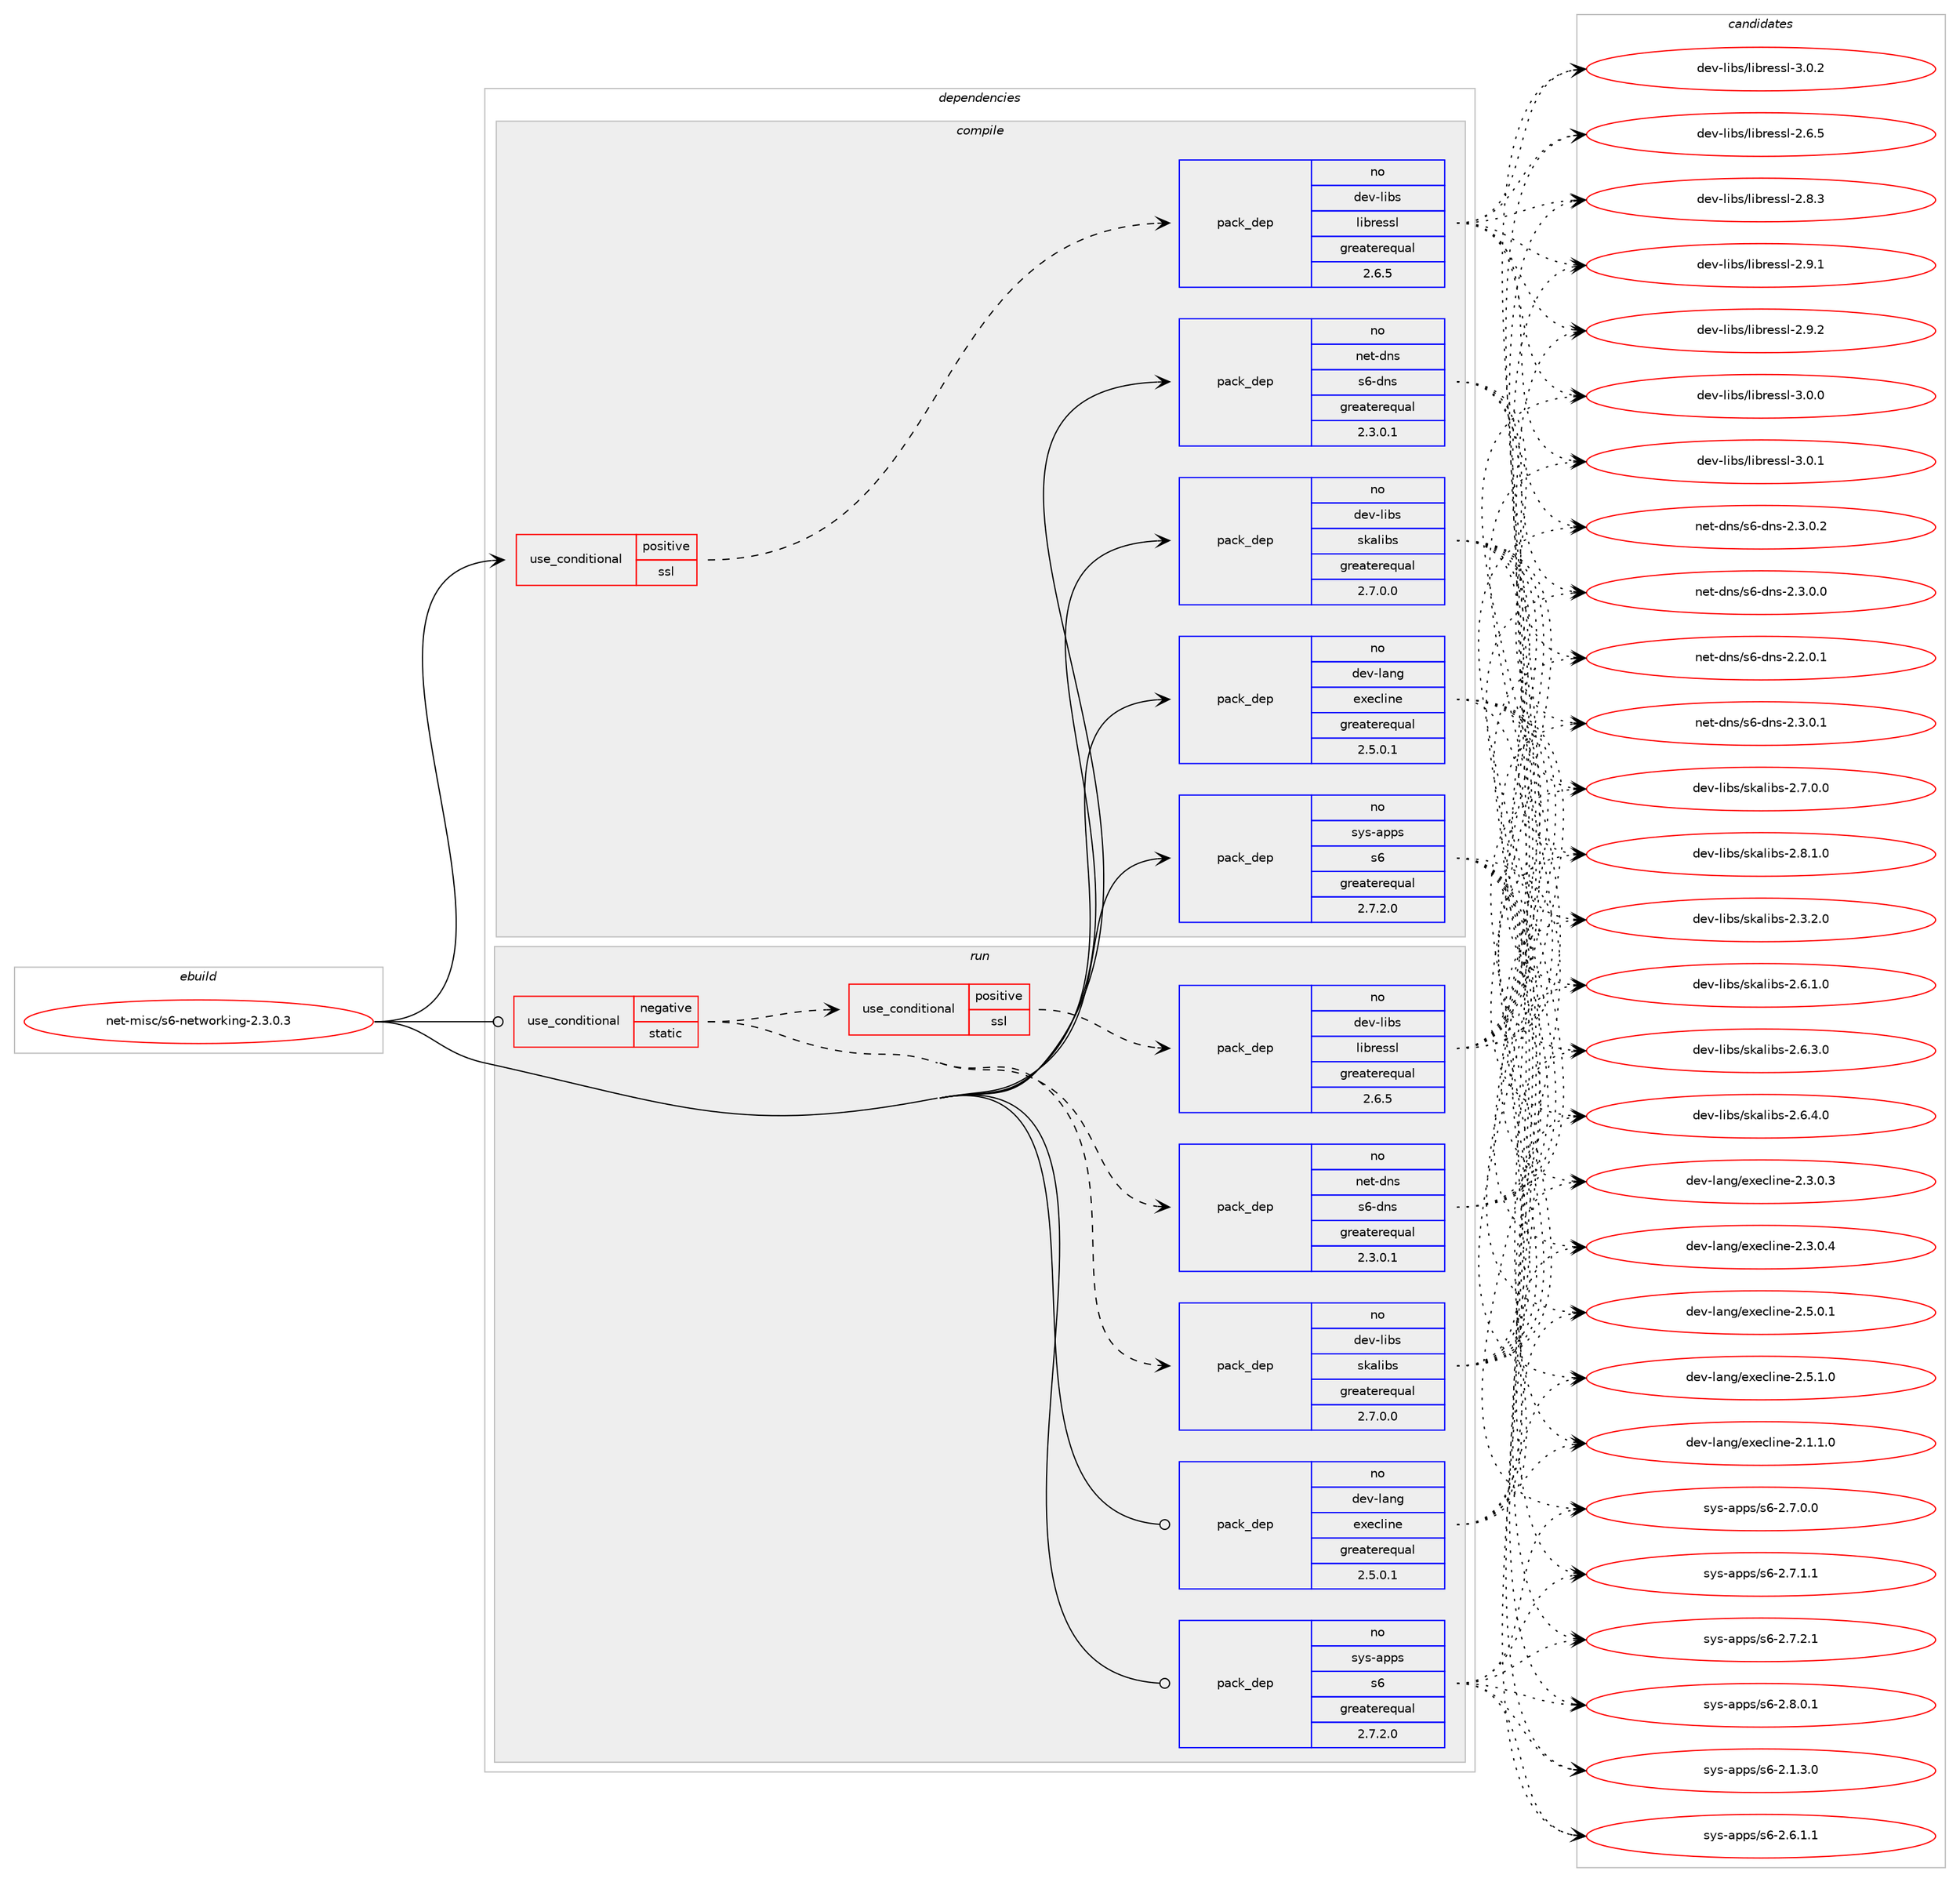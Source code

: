 digraph prolog {

# *************
# Graph options
# *************

newrank=true;
concentrate=true;
compound=true;
graph [rankdir=LR,fontname=Helvetica,fontsize=10,ranksep=1.5];#, ranksep=2.5, nodesep=0.2];
edge  [arrowhead=vee];
node  [fontname=Helvetica,fontsize=10];

# **********
# The ebuild
# **********

subgraph cluster_leftcol {
color=gray;
rank=same;
label=<<i>ebuild</i>>;
id [label="net-misc/s6-networking-2.3.0.3", color=red, width=4, href="../net-misc/s6-networking-2.3.0.3.svg"];
}

# ****************
# The dependencies
# ****************

subgraph cluster_midcol {
color=gray;
label=<<i>dependencies</i>>;
subgraph cluster_compile {
fillcolor="#eeeeee";
style=filled;
label=<<i>compile</i>>;
subgraph cond204048 {
dependency836750 [label=<<TABLE BORDER="0" CELLBORDER="1" CELLSPACING="0" CELLPADDING="4"><TR><TD ROWSPAN="3" CELLPADDING="10">use_conditional</TD></TR><TR><TD>positive</TD></TR><TR><TD>ssl</TD></TR></TABLE>>, shape=none, color=red];
subgraph pack617972 {
dependency836751 [label=<<TABLE BORDER="0" CELLBORDER="1" CELLSPACING="0" CELLPADDING="4" WIDTH="220"><TR><TD ROWSPAN="6" CELLPADDING="30">pack_dep</TD></TR><TR><TD WIDTH="110">no</TD></TR><TR><TD>dev-libs</TD></TR><TR><TD>libressl</TD></TR><TR><TD>greaterequal</TD></TR><TR><TD>2.6.5</TD></TR></TABLE>>, shape=none, color=blue];
}
dependency836750:e -> dependency836751:w [weight=20,style="dashed",arrowhead="vee"];
}
id:e -> dependency836750:w [weight=20,style="solid",arrowhead="vee"];
subgraph pack617973 {
dependency836752 [label=<<TABLE BORDER="0" CELLBORDER="1" CELLSPACING="0" CELLPADDING="4" WIDTH="220"><TR><TD ROWSPAN="6" CELLPADDING="30">pack_dep</TD></TR><TR><TD WIDTH="110">no</TD></TR><TR><TD>dev-lang</TD></TR><TR><TD>execline</TD></TR><TR><TD>greaterequal</TD></TR><TR><TD>2.5.0.1</TD></TR></TABLE>>, shape=none, color=blue];
}
id:e -> dependency836752:w [weight=20,style="solid",arrowhead="vee"];
subgraph pack617974 {
dependency836753 [label=<<TABLE BORDER="0" CELLBORDER="1" CELLSPACING="0" CELLPADDING="4" WIDTH="220"><TR><TD ROWSPAN="6" CELLPADDING="30">pack_dep</TD></TR><TR><TD WIDTH="110">no</TD></TR><TR><TD>dev-libs</TD></TR><TR><TD>skalibs</TD></TR><TR><TD>greaterequal</TD></TR><TR><TD>2.7.0.0</TD></TR></TABLE>>, shape=none, color=blue];
}
id:e -> dependency836753:w [weight=20,style="solid",arrowhead="vee"];
subgraph pack617975 {
dependency836754 [label=<<TABLE BORDER="0" CELLBORDER="1" CELLSPACING="0" CELLPADDING="4" WIDTH="220"><TR><TD ROWSPAN="6" CELLPADDING="30">pack_dep</TD></TR><TR><TD WIDTH="110">no</TD></TR><TR><TD>net-dns</TD></TR><TR><TD>s6-dns</TD></TR><TR><TD>greaterequal</TD></TR><TR><TD>2.3.0.1</TD></TR></TABLE>>, shape=none, color=blue];
}
id:e -> dependency836754:w [weight=20,style="solid",arrowhead="vee"];
subgraph pack617976 {
dependency836755 [label=<<TABLE BORDER="0" CELLBORDER="1" CELLSPACING="0" CELLPADDING="4" WIDTH="220"><TR><TD ROWSPAN="6" CELLPADDING="30">pack_dep</TD></TR><TR><TD WIDTH="110">no</TD></TR><TR><TD>sys-apps</TD></TR><TR><TD>s6</TD></TR><TR><TD>greaterequal</TD></TR><TR><TD>2.7.2.0</TD></TR></TABLE>>, shape=none, color=blue];
}
id:e -> dependency836755:w [weight=20,style="solid",arrowhead="vee"];
}
subgraph cluster_compileandrun {
fillcolor="#eeeeee";
style=filled;
label=<<i>compile and run</i>>;
}
subgraph cluster_run {
fillcolor="#eeeeee";
style=filled;
label=<<i>run</i>>;
subgraph cond204049 {
dependency836756 [label=<<TABLE BORDER="0" CELLBORDER="1" CELLSPACING="0" CELLPADDING="4"><TR><TD ROWSPAN="3" CELLPADDING="10">use_conditional</TD></TR><TR><TD>negative</TD></TR><TR><TD>static</TD></TR></TABLE>>, shape=none, color=red];
subgraph pack617977 {
dependency836757 [label=<<TABLE BORDER="0" CELLBORDER="1" CELLSPACING="0" CELLPADDING="4" WIDTH="220"><TR><TD ROWSPAN="6" CELLPADDING="30">pack_dep</TD></TR><TR><TD WIDTH="110">no</TD></TR><TR><TD>net-dns</TD></TR><TR><TD>s6-dns</TD></TR><TR><TD>greaterequal</TD></TR><TR><TD>2.3.0.1</TD></TR></TABLE>>, shape=none, color=blue];
}
dependency836756:e -> dependency836757:w [weight=20,style="dashed",arrowhead="vee"];
subgraph pack617978 {
dependency836758 [label=<<TABLE BORDER="0" CELLBORDER="1" CELLSPACING="0" CELLPADDING="4" WIDTH="220"><TR><TD ROWSPAN="6" CELLPADDING="30">pack_dep</TD></TR><TR><TD WIDTH="110">no</TD></TR><TR><TD>dev-libs</TD></TR><TR><TD>skalibs</TD></TR><TR><TD>greaterequal</TD></TR><TR><TD>2.7.0.0</TD></TR></TABLE>>, shape=none, color=blue];
}
dependency836756:e -> dependency836758:w [weight=20,style="dashed",arrowhead="vee"];
subgraph cond204050 {
dependency836759 [label=<<TABLE BORDER="0" CELLBORDER="1" CELLSPACING="0" CELLPADDING="4"><TR><TD ROWSPAN="3" CELLPADDING="10">use_conditional</TD></TR><TR><TD>positive</TD></TR><TR><TD>ssl</TD></TR></TABLE>>, shape=none, color=red];
subgraph pack617979 {
dependency836760 [label=<<TABLE BORDER="0" CELLBORDER="1" CELLSPACING="0" CELLPADDING="4" WIDTH="220"><TR><TD ROWSPAN="6" CELLPADDING="30">pack_dep</TD></TR><TR><TD WIDTH="110">no</TD></TR><TR><TD>dev-libs</TD></TR><TR><TD>libressl</TD></TR><TR><TD>greaterequal</TD></TR><TR><TD>2.6.5</TD></TR></TABLE>>, shape=none, color=blue];
}
dependency836759:e -> dependency836760:w [weight=20,style="dashed",arrowhead="vee"];
}
dependency836756:e -> dependency836759:w [weight=20,style="dashed",arrowhead="vee"];
}
id:e -> dependency836756:w [weight=20,style="solid",arrowhead="odot"];
subgraph pack617980 {
dependency836761 [label=<<TABLE BORDER="0" CELLBORDER="1" CELLSPACING="0" CELLPADDING="4" WIDTH="220"><TR><TD ROWSPAN="6" CELLPADDING="30">pack_dep</TD></TR><TR><TD WIDTH="110">no</TD></TR><TR><TD>dev-lang</TD></TR><TR><TD>execline</TD></TR><TR><TD>greaterequal</TD></TR><TR><TD>2.5.0.1</TD></TR></TABLE>>, shape=none, color=blue];
}
id:e -> dependency836761:w [weight=20,style="solid",arrowhead="odot"];
subgraph pack617981 {
dependency836762 [label=<<TABLE BORDER="0" CELLBORDER="1" CELLSPACING="0" CELLPADDING="4" WIDTH="220"><TR><TD ROWSPAN="6" CELLPADDING="30">pack_dep</TD></TR><TR><TD WIDTH="110">no</TD></TR><TR><TD>sys-apps</TD></TR><TR><TD>s6</TD></TR><TR><TD>greaterequal</TD></TR><TR><TD>2.7.2.0</TD></TR></TABLE>>, shape=none, color=blue];
}
id:e -> dependency836762:w [weight=20,style="solid",arrowhead="odot"];
}
}

# **************
# The candidates
# **************

subgraph cluster_choices {
rank=same;
color=gray;
label=<<i>candidates</i>>;

subgraph choice617972 {
color=black;
nodesep=1;
choice10010111845108105981154710810598114101115115108455046544653 [label="dev-libs/libressl-2.6.5", color=red, width=4,href="../dev-libs/libressl-2.6.5.svg"];
choice10010111845108105981154710810598114101115115108455046564651 [label="dev-libs/libressl-2.8.3", color=red, width=4,href="../dev-libs/libressl-2.8.3.svg"];
choice10010111845108105981154710810598114101115115108455046574649 [label="dev-libs/libressl-2.9.1", color=red, width=4,href="../dev-libs/libressl-2.9.1.svg"];
choice10010111845108105981154710810598114101115115108455046574650 [label="dev-libs/libressl-2.9.2", color=red, width=4,href="../dev-libs/libressl-2.9.2.svg"];
choice10010111845108105981154710810598114101115115108455146484648 [label="dev-libs/libressl-3.0.0", color=red, width=4,href="../dev-libs/libressl-3.0.0.svg"];
choice10010111845108105981154710810598114101115115108455146484649 [label="dev-libs/libressl-3.0.1", color=red, width=4,href="../dev-libs/libressl-3.0.1.svg"];
choice10010111845108105981154710810598114101115115108455146484650 [label="dev-libs/libressl-3.0.2", color=red, width=4,href="../dev-libs/libressl-3.0.2.svg"];
dependency836751:e -> choice10010111845108105981154710810598114101115115108455046544653:w [style=dotted,weight="100"];
dependency836751:e -> choice10010111845108105981154710810598114101115115108455046564651:w [style=dotted,weight="100"];
dependency836751:e -> choice10010111845108105981154710810598114101115115108455046574649:w [style=dotted,weight="100"];
dependency836751:e -> choice10010111845108105981154710810598114101115115108455046574650:w [style=dotted,weight="100"];
dependency836751:e -> choice10010111845108105981154710810598114101115115108455146484648:w [style=dotted,weight="100"];
dependency836751:e -> choice10010111845108105981154710810598114101115115108455146484649:w [style=dotted,weight="100"];
dependency836751:e -> choice10010111845108105981154710810598114101115115108455146484650:w [style=dotted,weight="100"];
}
subgraph choice617973 {
color=black;
nodesep=1;
choice100101118451089711010347101120101991081051101014550464946494648 [label="dev-lang/execline-2.1.1.0", color=red, width=4,href="../dev-lang/execline-2.1.1.0.svg"];
choice100101118451089711010347101120101991081051101014550465146484651 [label="dev-lang/execline-2.3.0.3", color=red, width=4,href="../dev-lang/execline-2.3.0.3.svg"];
choice100101118451089711010347101120101991081051101014550465146484652 [label="dev-lang/execline-2.3.0.4", color=red, width=4,href="../dev-lang/execline-2.3.0.4.svg"];
choice100101118451089711010347101120101991081051101014550465346484649 [label="dev-lang/execline-2.5.0.1", color=red, width=4,href="../dev-lang/execline-2.5.0.1.svg"];
choice100101118451089711010347101120101991081051101014550465346494648 [label="dev-lang/execline-2.5.1.0", color=red, width=4,href="../dev-lang/execline-2.5.1.0.svg"];
dependency836752:e -> choice100101118451089711010347101120101991081051101014550464946494648:w [style=dotted,weight="100"];
dependency836752:e -> choice100101118451089711010347101120101991081051101014550465146484651:w [style=dotted,weight="100"];
dependency836752:e -> choice100101118451089711010347101120101991081051101014550465146484652:w [style=dotted,weight="100"];
dependency836752:e -> choice100101118451089711010347101120101991081051101014550465346484649:w [style=dotted,weight="100"];
dependency836752:e -> choice100101118451089711010347101120101991081051101014550465346494648:w [style=dotted,weight="100"];
}
subgraph choice617974 {
color=black;
nodesep=1;
choice10010111845108105981154711510797108105981154550465146504648 [label="dev-libs/skalibs-2.3.2.0", color=red, width=4,href="../dev-libs/skalibs-2.3.2.0.svg"];
choice10010111845108105981154711510797108105981154550465446494648 [label="dev-libs/skalibs-2.6.1.0", color=red, width=4,href="../dev-libs/skalibs-2.6.1.0.svg"];
choice10010111845108105981154711510797108105981154550465446514648 [label="dev-libs/skalibs-2.6.3.0", color=red, width=4,href="../dev-libs/skalibs-2.6.3.0.svg"];
choice10010111845108105981154711510797108105981154550465446524648 [label="dev-libs/skalibs-2.6.4.0", color=red, width=4,href="../dev-libs/skalibs-2.6.4.0.svg"];
choice10010111845108105981154711510797108105981154550465546484648 [label="dev-libs/skalibs-2.7.0.0", color=red, width=4,href="../dev-libs/skalibs-2.7.0.0.svg"];
choice10010111845108105981154711510797108105981154550465646494648 [label="dev-libs/skalibs-2.8.1.0", color=red, width=4,href="../dev-libs/skalibs-2.8.1.0.svg"];
dependency836753:e -> choice10010111845108105981154711510797108105981154550465146504648:w [style=dotted,weight="100"];
dependency836753:e -> choice10010111845108105981154711510797108105981154550465446494648:w [style=dotted,weight="100"];
dependency836753:e -> choice10010111845108105981154711510797108105981154550465446514648:w [style=dotted,weight="100"];
dependency836753:e -> choice10010111845108105981154711510797108105981154550465446524648:w [style=dotted,weight="100"];
dependency836753:e -> choice10010111845108105981154711510797108105981154550465546484648:w [style=dotted,weight="100"];
dependency836753:e -> choice10010111845108105981154711510797108105981154550465646494648:w [style=dotted,weight="100"];
}
subgraph choice617975 {
color=black;
nodesep=1;
choice110101116451001101154711554451001101154550465046484649 [label="net-dns/s6-dns-2.2.0.1", color=red, width=4,href="../net-dns/s6-dns-2.2.0.1.svg"];
choice110101116451001101154711554451001101154550465146484648 [label="net-dns/s6-dns-2.3.0.0", color=red, width=4,href="../net-dns/s6-dns-2.3.0.0.svg"];
choice110101116451001101154711554451001101154550465146484649 [label="net-dns/s6-dns-2.3.0.1", color=red, width=4,href="../net-dns/s6-dns-2.3.0.1.svg"];
choice110101116451001101154711554451001101154550465146484650 [label="net-dns/s6-dns-2.3.0.2", color=red, width=4,href="../net-dns/s6-dns-2.3.0.2.svg"];
dependency836754:e -> choice110101116451001101154711554451001101154550465046484649:w [style=dotted,weight="100"];
dependency836754:e -> choice110101116451001101154711554451001101154550465146484648:w [style=dotted,weight="100"];
dependency836754:e -> choice110101116451001101154711554451001101154550465146484649:w [style=dotted,weight="100"];
dependency836754:e -> choice110101116451001101154711554451001101154550465146484650:w [style=dotted,weight="100"];
}
subgraph choice617976 {
color=black;
nodesep=1;
choice115121115459711211211547115544550464946514648 [label="sys-apps/s6-2.1.3.0", color=red, width=4,href="../sys-apps/s6-2.1.3.0.svg"];
choice115121115459711211211547115544550465446494649 [label="sys-apps/s6-2.6.1.1", color=red, width=4,href="../sys-apps/s6-2.6.1.1.svg"];
choice115121115459711211211547115544550465546484648 [label="sys-apps/s6-2.7.0.0", color=red, width=4,href="../sys-apps/s6-2.7.0.0.svg"];
choice115121115459711211211547115544550465546494649 [label="sys-apps/s6-2.7.1.1", color=red, width=4,href="../sys-apps/s6-2.7.1.1.svg"];
choice115121115459711211211547115544550465546504649 [label="sys-apps/s6-2.7.2.1", color=red, width=4,href="../sys-apps/s6-2.7.2.1.svg"];
choice115121115459711211211547115544550465646484649 [label="sys-apps/s6-2.8.0.1", color=red, width=4,href="../sys-apps/s6-2.8.0.1.svg"];
dependency836755:e -> choice115121115459711211211547115544550464946514648:w [style=dotted,weight="100"];
dependency836755:e -> choice115121115459711211211547115544550465446494649:w [style=dotted,weight="100"];
dependency836755:e -> choice115121115459711211211547115544550465546484648:w [style=dotted,weight="100"];
dependency836755:e -> choice115121115459711211211547115544550465546494649:w [style=dotted,weight="100"];
dependency836755:e -> choice115121115459711211211547115544550465546504649:w [style=dotted,weight="100"];
dependency836755:e -> choice115121115459711211211547115544550465646484649:w [style=dotted,weight="100"];
}
subgraph choice617977 {
color=black;
nodesep=1;
choice110101116451001101154711554451001101154550465046484649 [label="net-dns/s6-dns-2.2.0.1", color=red, width=4,href="../net-dns/s6-dns-2.2.0.1.svg"];
choice110101116451001101154711554451001101154550465146484648 [label="net-dns/s6-dns-2.3.0.0", color=red, width=4,href="../net-dns/s6-dns-2.3.0.0.svg"];
choice110101116451001101154711554451001101154550465146484649 [label="net-dns/s6-dns-2.3.0.1", color=red, width=4,href="../net-dns/s6-dns-2.3.0.1.svg"];
choice110101116451001101154711554451001101154550465146484650 [label="net-dns/s6-dns-2.3.0.2", color=red, width=4,href="../net-dns/s6-dns-2.3.0.2.svg"];
dependency836757:e -> choice110101116451001101154711554451001101154550465046484649:w [style=dotted,weight="100"];
dependency836757:e -> choice110101116451001101154711554451001101154550465146484648:w [style=dotted,weight="100"];
dependency836757:e -> choice110101116451001101154711554451001101154550465146484649:w [style=dotted,weight="100"];
dependency836757:e -> choice110101116451001101154711554451001101154550465146484650:w [style=dotted,weight="100"];
}
subgraph choice617978 {
color=black;
nodesep=1;
choice10010111845108105981154711510797108105981154550465146504648 [label="dev-libs/skalibs-2.3.2.0", color=red, width=4,href="../dev-libs/skalibs-2.3.2.0.svg"];
choice10010111845108105981154711510797108105981154550465446494648 [label="dev-libs/skalibs-2.6.1.0", color=red, width=4,href="../dev-libs/skalibs-2.6.1.0.svg"];
choice10010111845108105981154711510797108105981154550465446514648 [label="dev-libs/skalibs-2.6.3.0", color=red, width=4,href="../dev-libs/skalibs-2.6.3.0.svg"];
choice10010111845108105981154711510797108105981154550465446524648 [label="dev-libs/skalibs-2.6.4.0", color=red, width=4,href="../dev-libs/skalibs-2.6.4.0.svg"];
choice10010111845108105981154711510797108105981154550465546484648 [label="dev-libs/skalibs-2.7.0.0", color=red, width=4,href="../dev-libs/skalibs-2.7.0.0.svg"];
choice10010111845108105981154711510797108105981154550465646494648 [label="dev-libs/skalibs-2.8.1.0", color=red, width=4,href="../dev-libs/skalibs-2.8.1.0.svg"];
dependency836758:e -> choice10010111845108105981154711510797108105981154550465146504648:w [style=dotted,weight="100"];
dependency836758:e -> choice10010111845108105981154711510797108105981154550465446494648:w [style=dotted,weight="100"];
dependency836758:e -> choice10010111845108105981154711510797108105981154550465446514648:w [style=dotted,weight="100"];
dependency836758:e -> choice10010111845108105981154711510797108105981154550465446524648:w [style=dotted,weight="100"];
dependency836758:e -> choice10010111845108105981154711510797108105981154550465546484648:w [style=dotted,weight="100"];
dependency836758:e -> choice10010111845108105981154711510797108105981154550465646494648:w [style=dotted,weight="100"];
}
subgraph choice617979 {
color=black;
nodesep=1;
choice10010111845108105981154710810598114101115115108455046544653 [label="dev-libs/libressl-2.6.5", color=red, width=4,href="../dev-libs/libressl-2.6.5.svg"];
choice10010111845108105981154710810598114101115115108455046564651 [label="dev-libs/libressl-2.8.3", color=red, width=4,href="../dev-libs/libressl-2.8.3.svg"];
choice10010111845108105981154710810598114101115115108455046574649 [label="dev-libs/libressl-2.9.1", color=red, width=4,href="../dev-libs/libressl-2.9.1.svg"];
choice10010111845108105981154710810598114101115115108455046574650 [label="dev-libs/libressl-2.9.2", color=red, width=4,href="../dev-libs/libressl-2.9.2.svg"];
choice10010111845108105981154710810598114101115115108455146484648 [label="dev-libs/libressl-3.0.0", color=red, width=4,href="../dev-libs/libressl-3.0.0.svg"];
choice10010111845108105981154710810598114101115115108455146484649 [label="dev-libs/libressl-3.0.1", color=red, width=4,href="../dev-libs/libressl-3.0.1.svg"];
choice10010111845108105981154710810598114101115115108455146484650 [label="dev-libs/libressl-3.0.2", color=red, width=4,href="../dev-libs/libressl-3.0.2.svg"];
dependency836760:e -> choice10010111845108105981154710810598114101115115108455046544653:w [style=dotted,weight="100"];
dependency836760:e -> choice10010111845108105981154710810598114101115115108455046564651:w [style=dotted,weight="100"];
dependency836760:e -> choice10010111845108105981154710810598114101115115108455046574649:w [style=dotted,weight="100"];
dependency836760:e -> choice10010111845108105981154710810598114101115115108455046574650:w [style=dotted,weight="100"];
dependency836760:e -> choice10010111845108105981154710810598114101115115108455146484648:w [style=dotted,weight="100"];
dependency836760:e -> choice10010111845108105981154710810598114101115115108455146484649:w [style=dotted,weight="100"];
dependency836760:e -> choice10010111845108105981154710810598114101115115108455146484650:w [style=dotted,weight="100"];
}
subgraph choice617980 {
color=black;
nodesep=1;
choice100101118451089711010347101120101991081051101014550464946494648 [label="dev-lang/execline-2.1.1.0", color=red, width=4,href="../dev-lang/execline-2.1.1.0.svg"];
choice100101118451089711010347101120101991081051101014550465146484651 [label="dev-lang/execline-2.3.0.3", color=red, width=4,href="../dev-lang/execline-2.3.0.3.svg"];
choice100101118451089711010347101120101991081051101014550465146484652 [label="dev-lang/execline-2.3.0.4", color=red, width=4,href="../dev-lang/execline-2.3.0.4.svg"];
choice100101118451089711010347101120101991081051101014550465346484649 [label="dev-lang/execline-2.5.0.1", color=red, width=4,href="../dev-lang/execline-2.5.0.1.svg"];
choice100101118451089711010347101120101991081051101014550465346494648 [label="dev-lang/execline-2.5.1.0", color=red, width=4,href="../dev-lang/execline-2.5.1.0.svg"];
dependency836761:e -> choice100101118451089711010347101120101991081051101014550464946494648:w [style=dotted,weight="100"];
dependency836761:e -> choice100101118451089711010347101120101991081051101014550465146484651:w [style=dotted,weight="100"];
dependency836761:e -> choice100101118451089711010347101120101991081051101014550465146484652:w [style=dotted,weight="100"];
dependency836761:e -> choice100101118451089711010347101120101991081051101014550465346484649:w [style=dotted,weight="100"];
dependency836761:e -> choice100101118451089711010347101120101991081051101014550465346494648:w [style=dotted,weight="100"];
}
subgraph choice617981 {
color=black;
nodesep=1;
choice115121115459711211211547115544550464946514648 [label="sys-apps/s6-2.1.3.0", color=red, width=4,href="../sys-apps/s6-2.1.3.0.svg"];
choice115121115459711211211547115544550465446494649 [label="sys-apps/s6-2.6.1.1", color=red, width=4,href="../sys-apps/s6-2.6.1.1.svg"];
choice115121115459711211211547115544550465546484648 [label="sys-apps/s6-2.7.0.0", color=red, width=4,href="../sys-apps/s6-2.7.0.0.svg"];
choice115121115459711211211547115544550465546494649 [label="sys-apps/s6-2.7.1.1", color=red, width=4,href="../sys-apps/s6-2.7.1.1.svg"];
choice115121115459711211211547115544550465546504649 [label="sys-apps/s6-2.7.2.1", color=red, width=4,href="../sys-apps/s6-2.7.2.1.svg"];
choice115121115459711211211547115544550465646484649 [label="sys-apps/s6-2.8.0.1", color=red, width=4,href="../sys-apps/s6-2.8.0.1.svg"];
dependency836762:e -> choice115121115459711211211547115544550464946514648:w [style=dotted,weight="100"];
dependency836762:e -> choice115121115459711211211547115544550465446494649:w [style=dotted,weight="100"];
dependency836762:e -> choice115121115459711211211547115544550465546484648:w [style=dotted,weight="100"];
dependency836762:e -> choice115121115459711211211547115544550465546494649:w [style=dotted,weight="100"];
dependency836762:e -> choice115121115459711211211547115544550465546504649:w [style=dotted,weight="100"];
dependency836762:e -> choice115121115459711211211547115544550465646484649:w [style=dotted,weight="100"];
}
}

}
